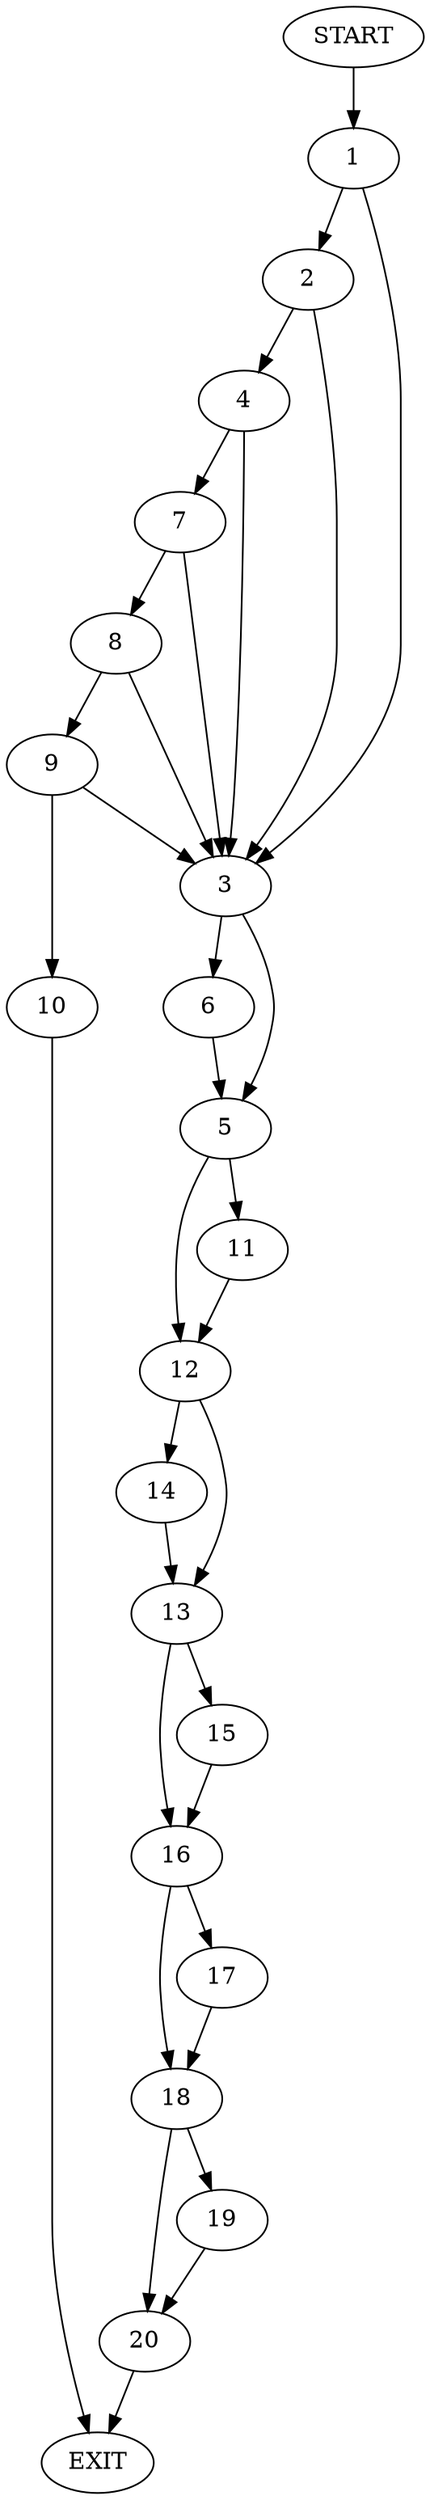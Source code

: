 digraph {
0 [label="START"]
21 [label="EXIT"]
0 -> 1
1 -> 2
1 -> 3
2 -> 4
2 -> 3
3 -> 5
3 -> 6
4 -> 7
4 -> 3
7 -> 8
7 -> 3
8 -> 9
8 -> 3
9 -> 3
9 -> 10
10 -> 21
6 -> 5
5 -> 11
5 -> 12
11 -> 12
12 -> 13
12 -> 14
13 -> 15
13 -> 16
14 -> 13
16 -> 17
16 -> 18
15 -> 16
17 -> 18
18 -> 19
18 -> 20
20 -> 21
19 -> 20
}
